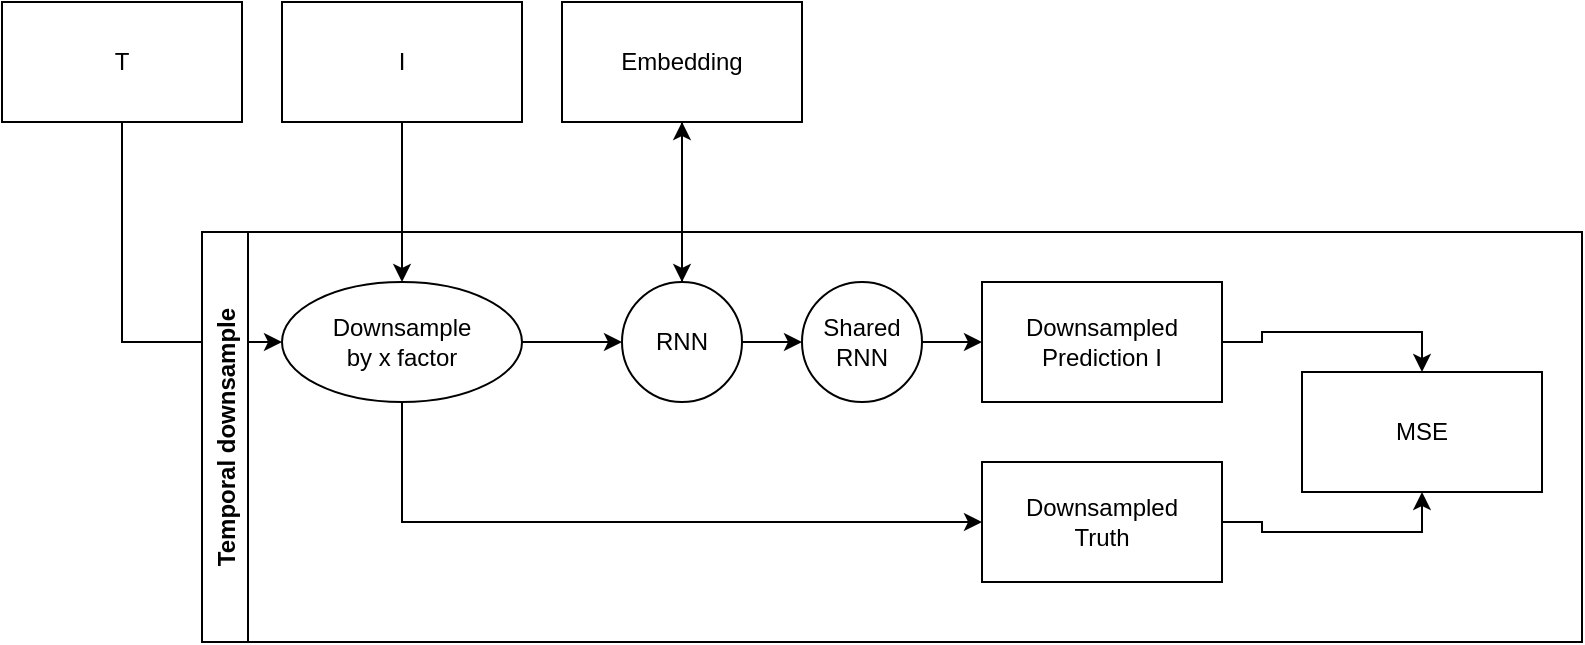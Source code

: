 <mxfile>
    <diagram id="7u_otOmmbIE1905EGKDU" name="Page-1">
        <mxGraphModel dx="417" dy="653" grid="1" gridSize="10" guides="1" tooltips="1" connect="1" arrows="1" fold="1" page="1" pageScale="1" pageWidth="1100" pageHeight="850" math="1" shadow="0">
            <root>
                <mxCell id="0"/>
                <mxCell id="1" parent="0"/>
                <mxCell id="6" style="edgeStyle=orthogonalEdgeStyle;rounded=0;orthogonalLoop=1;jettySize=auto;html=1;entryX=0;entryY=0.5;entryDx=0;entryDy=0;exitX=0.5;exitY=1;exitDx=0;exitDy=0;" parent="1" source="3" target="5" edge="1">
                    <mxGeometry relative="1" as="geometry"/>
                </mxCell>
                <mxCell id="3" value="T" style="whiteSpace=wrap;html=1;" parent="1" vertex="1">
                    <mxGeometry x="100" y="190" width="120" height="60" as="geometry"/>
                </mxCell>
                <mxCell id="12" style="edgeStyle=orthogonalEdgeStyle;rounded=0;orthogonalLoop=1;jettySize=auto;html=1;entryX=0.5;entryY=0;entryDx=0;entryDy=0;" parent="1" source="4" target="5" edge="1">
                    <mxGeometry relative="1" as="geometry"/>
                </mxCell>
                <mxCell id="4" value="I" style="whiteSpace=wrap;html=1;" parent="1" vertex="1">
                    <mxGeometry x="240" y="190" width="120" height="60" as="geometry"/>
                </mxCell>
                <mxCell id="20" style="edgeStyle=orthogonalEdgeStyle;rounded=0;orthogonalLoop=1;jettySize=auto;html=1;" parent="1" source="19" target="8" edge="1">
                    <mxGeometry relative="1" as="geometry"/>
                </mxCell>
                <mxCell id="19" value="Embedding" style="whiteSpace=wrap;html=1;" parent="1" vertex="1">
                    <mxGeometry x="380" y="190" width="120" height="60" as="geometry"/>
                </mxCell>
                <mxCell id="23" value="Temporal downsample" style="swimlane;horizontal=0;" parent="1" vertex="1">
                    <mxGeometry x="200" y="305" width="690" height="205" as="geometry">
                        <mxRectangle x="200" y="305" width="30" height="150" as="alternateBounds"/>
                    </mxGeometry>
                </mxCell>
                <mxCell id="5" value="Downsample&lt;br&gt;by x factor" style="ellipse;whiteSpace=wrap;html=1;" parent="23" vertex="1">
                    <mxGeometry x="40" y="25" width="120" height="60" as="geometry"/>
                </mxCell>
                <mxCell id="25" style="edgeStyle=orthogonalEdgeStyle;rounded=0;orthogonalLoop=1;jettySize=auto;html=1;exitX=1;exitY=0.5;exitDx=0;exitDy=0;entryX=0;entryY=0.5;entryDx=0;entryDy=0;" edge="1" parent="23" source="8" target="24">
                    <mxGeometry relative="1" as="geometry"/>
                </mxCell>
                <mxCell id="8" value="RNN" style="ellipse;whiteSpace=wrap;html=1;" parent="23" vertex="1">
                    <mxGeometry x="210" y="25" width="60" height="60" as="geometry"/>
                </mxCell>
                <mxCell id="9" style="edgeStyle=orthogonalEdgeStyle;rounded=0;orthogonalLoop=1;jettySize=auto;html=1;entryX=0;entryY=0.5;entryDx=0;entryDy=0;" parent="23" source="5" target="8" edge="1">
                    <mxGeometry relative="1" as="geometry"/>
                </mxCell>
                <mxCell id="10" value="Downsampled&lt;br&gt;Prediction I" style="whiteSpace=wrap;html=1;" parent="23" vertex="1">
                    <mxGeometry x="390" y="25" width="120" height="60" as="geometry"/>
                </mxCell>
                <mxCell id="13" value="Downsampled&lt;br&gt;Truth" style="whiteSpace=wrap;html=1;" parent="23" vertex="1">
                    <mxGeometry x="390" y="115" width="120" height="60" as="geometry"/>
                </mxCell>
                <mxCell id="14" style="edgeStyle=orthogonalEdgeStyle;rounded=0;orthogonalLoop=1;jettySize=auto;html=1;exitX=0.5;exitY=1;exitDx=0;exitDy=0;entryX=0;entryY=0.5;entryDx=0;entryDy=0;" parent="23" source="5" target="13" edge="1">
                    <mxGeometry relative="1" as="geometry"/>
                </mxCell>
                <mxCell id="15" value="MSE" style="whiteSpace=wrap;html=1;" parent="23" vertex="1">
                    <mxGeometry x="550" y="70" width="120" height="60" as="geometry"/>
                </mxCell>
                <mxCell id="16" style="edgeStyle=orthogonalEdgeStyle;rounded=0;orthogonalLoop=1;jettySize=auto;html=1;exitX=1;exitY=0.5;exitDx=0;exitDy=0;entryX=0.5;entryY=0;entryDx=0;entryDy=0;" parent="23" source="10" target="15" edge="1">
                    <mxGeometry relative="1" as="geometry"/>
                </mxCell>
                <mxCell id="17" style="edgeStyle=orthogonalEdgeStyle;rounded=0;orthogonalLoop=1;jettySize=auto;html=1;exitX=1;exitY=0.5;exitDx=0;exitDy=0;entryX=0.5;entryY=1;entryDx=0;entryDy=0;" parent="23" source="13" target="15" edge="1">
                    <mxGeometry relative="1" as="geometry"/>
                </mxCell>
                <mxCell id="26" style="edgeStyle=orthogonalEdgeStyle;rounded=0;orthogonalLoop=1;jettySize=auto;html=1;exitX=1;exitY=0.5;exitDx=0;exitDy=0;entryX=0;entryY=0.5;entryDx=0;entryDy=0;" edge="1" parent="23" source="24" target="10">
                    <mxGeometry relative="1" as="geometry"/>
                </mxCell>
                <mxCell id="24" value="Shared&lt;br&gt;RNN" style="ellipse;whiteSpace=wrap;html=1;" vertex="1" parent="23">
                    <mxGeometry x="300" y="25" width="60" height="60" as="geometry"/>
                </mxCell>
                <mxCell id="27" style="edgeStyle=orthogonalEdgeStyle;rounded=0;orthogonalLoop=1;jettySize=auto;html=1;exitX=0.5;exitY=0;exitDx=0;exitDy=0;entryX=0.5;entryY=1;entryDx=0;entryDy=0;" edge="1" parent="1" source="8" target="19">
                    <mxGeometry relative="1" as="geometry"/>
                </mxCell>
            </root>
        </mxGraphModel>
    </diagram>
</mxfile>